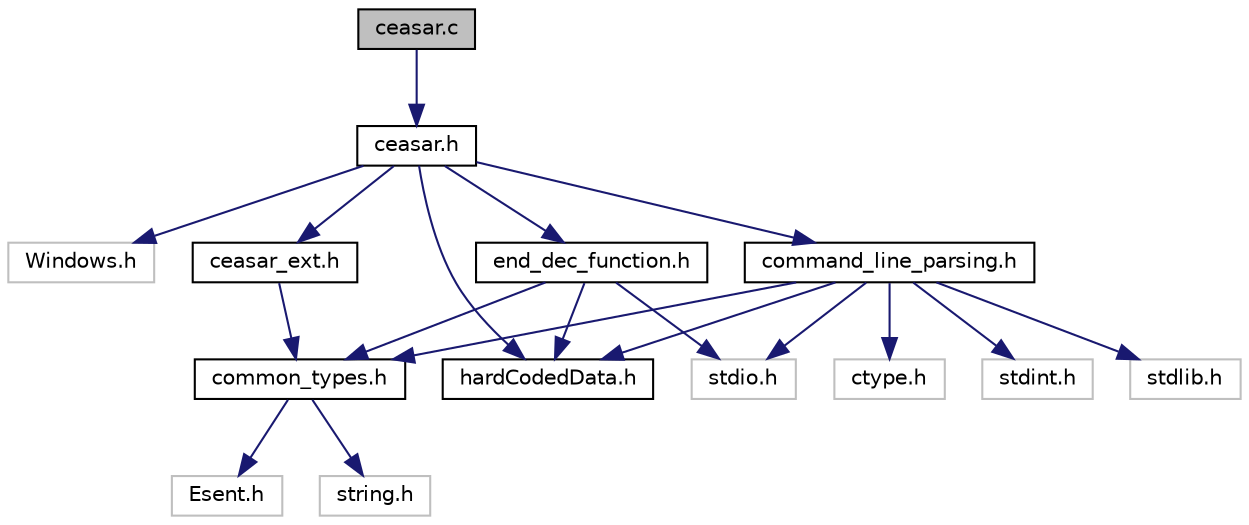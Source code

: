 digraph "ceasar.c"
{
 // INTERACTIVE_SVG=YES
 // LATEX_PDF_SIZE
  edge [fontname="Helvetica",fontsize="10",labelfontname="Helvetica",labelfontsize="10"];
  node [fontname="Helvetica",fontsize="10",shape=record];
  Node1 [label="ceasar.c",height=0.2,width=0.4,color="black", fillcolor="grey75", style="filled", fontcolor="black",tooltip="Main program file. The Ceasar program will decrypt an input file."];
  Node1 -> Node2 [color="midnightblue",fontsize="10",style="solid",fontname="Helvetica"];
  Node2 [label="ceasar.h",height=0.2,width=0.4,color="black", fillcolor="white", style="filled",URL="$ceasar_8h.html",tooltip="Delartion of core function to construct Ceasar program from."];
  Node2 -> Node3 [color="midnightblue",fontsize="10",style="solid",fontname="Helvetica"];
  Node3 [label="Windows.h",height=0.2,width=0.4,color="grey75", fillcolor="white", style="filled",tooltip=" "];
  Node2 -> Node4 [color="midnightblue",fontsize="10",style="solid",fontname="Helvetica"];
  Node4 [label="ceasar_ext.h",height=0.2,width=0.4,color="black", fillcolor="white", style="filled",URL="$ceasar__ext_8h.html",tooltip="All exposed functions and types to be used by someone who wants to call the Ceasar lib/program."];
  Node4 -> Node5 [color="midnightblue",fontsize="10",style="solid",fontname="Helvetica"];
  Node5 [label="common_types.h",height=0.2,width=0.4,color="black", fillcolor="white", style="filled",URL="$common__types_8h.html",tooltip="All common hardcoded data, types, and constants."];
  Node5 -> Node6 [color="midnightblue",fontsize="10",style="solid",fontname="Helvetica"];
  Node6 [label="Esent.h",height=0.2,width=0.4,color="grey75", fillcolor="white", style="filled",tooltip=" "];
  Node5 -> Node7 [color="midnightblue",fontsize="10",style="solid",fontname="Helvetica"];
  Node7 [label="string.h",height=0.2,width=0.4,color="grey75", fillcolor="white", style="filled",tooltip=" "];
  Node2 -> Node8 [color="midnightblue",fontsize="10",style="solid",fontname="Helvetica"];
  Node8 [label="end_dec_function.h",height=0.2,width=0.4,color="black", fillcolor="white", style="filled",URL="$end__dec__function_8h.html",tooltip="//TODO: Vladimir"];
  Node8 -> Node9 [color="midnightblue",fontsize="10",style="solid",fontname="Helvetica"];
  Node9 [label="stdio.h",height=0.2,width=0.4,color="grey75", fillcolor="white", style="filled",tooltip=" "];
  Node8 -> Node10 [color="midnightblue",fontsize="10",style="solid",fontname="Helvetica"];
  Node10 [label="hardCodedData.h",height=0.2,width=0.4,color="black", fillcolor="white", style="filled",URL="$hard_coded_data_8h.html",tooltip="All common hardcoded data, types, and constants."];
  Node8 -> Node5 [color="midnightblue",fontsize="10",style="solid",fontname="Helvetica"];
  Node2 -> Node10 [color="midnightblue",fontsize="10",style="solid",fontname="Helvetica"];
  Node2 -> Node11 [color="midnightblue",fontsize="10",style="solid",fontname="Helvetica"];
  Node11 [label="command_line_parsing.h",height=0.2,width=0.4,color="black", fillcolor="white", style="filled",URL="$command__line__parsing_8h.html",tooltip="Decleration and defenitions of all command line parsing related function and macros."];
  Node11 -> Node12 [color="midnightblue",fontsize="10",style="solid",fontname="Helvetica"];
  Node12 [label="ctype.h",height=0.2,width=0.4,color="grey75", fillcolor="white", style="filled",tooltip=" "];
  Node11 -> Node9 [color="midnightblue",fontsize="10",style="solid",fontname="Helvetica"];
  Node11 -> Node13 [color="midnightblue",fontsize="10",style="solid",fontname="Helvetica"];
  Node13 [label="stdint.h",height=0.2,width=0.4,color="grey75", fillcolor="white", style="filled",tooltip=" "];
  Node11 -> Node14 [color="midnightblue",fontsize="10",style="solid",fontname="Helvetica"];
  Node14 [label="stdlib.h",height=0.2,width=0.4,color="grey75", fillcolor="white", style="filled",tooltip=" "];
  Node11 -> Node10 [color="midnightblue",fontsize="10",style="solid",fontname="Helvetica"];
  Node11 -> Node5 [color="midnightblue",fontsize="10",style="solid",fontname="Helvetica"];
}
